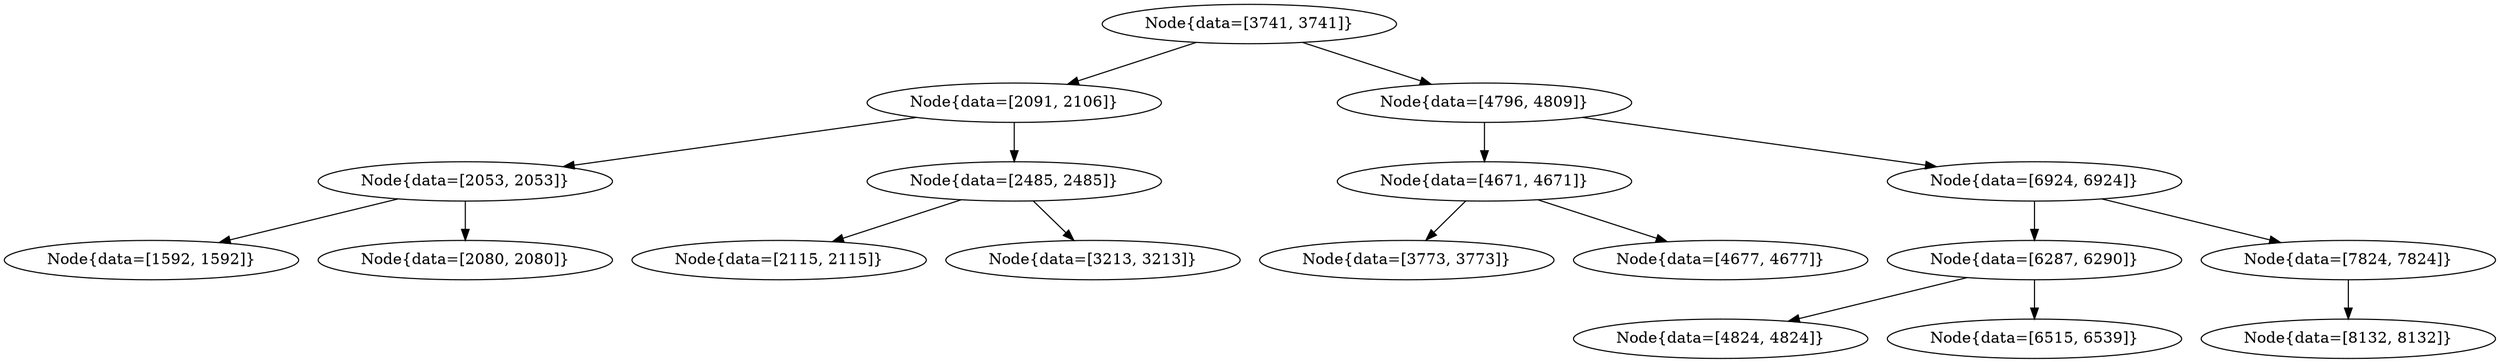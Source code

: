 digraph G{
356338363 [label="Node{data=[3741, 3741]}"]
356338363 -> 1833707324
1833707324 [label="Node{data=[2091, 2106]}"]
1833707324 -> 1516759394
1516759394 [label="Node{data=[2053, 2053]}"]
1516759394 -> 1415469015
1415469015 [label="Node{data=[1592, 1592]}"]
1516759394 -> 734635893
734635893 [label="Node{data=[2080, 2080]}"]
1833707324 -> 665846007
665846007 [label="Node{data=[2485, 2485]}"]
665846007 -> 1123664282
1123664282 [label="Node{data=[2115, 2115]}"]
665846007 -> 1690294013
1690294013 [label="Node{data=[3213, 3213]}"]
356338363 -> 44771088
44771088 [label="Node{data=[4796, 4809]}"]
44771088 -> 624637962
624637962 [label="Node{data=[4671, 4671]}"]
624637962 -> 700631078
700631078 [label="Node{data=[3773, 3773]}"]
624637962 -> 860941277
860941277 [label="Node{data=[4677, 4677]}"]
44771088 -> 1746458880
1746458880 [label="Node{data=[6924, 6924]}"]
1746458880 -> 345986913
345986913 [label="Node{data=[6287, 6290]}"]
345986913 -> 732118572
732118572 [label="Node{data=[4824, 4824]}"]
345986913 -> 521746054
521746054 [label="Node{data=[6515, 6539]}"]
1746458880 -> 837233852
837233852 [label="Node{data=[7824, 7824]}"]
837233852 -> 1605190078
1605190078 [label="Node{data=[8132, 8132]}"]
}